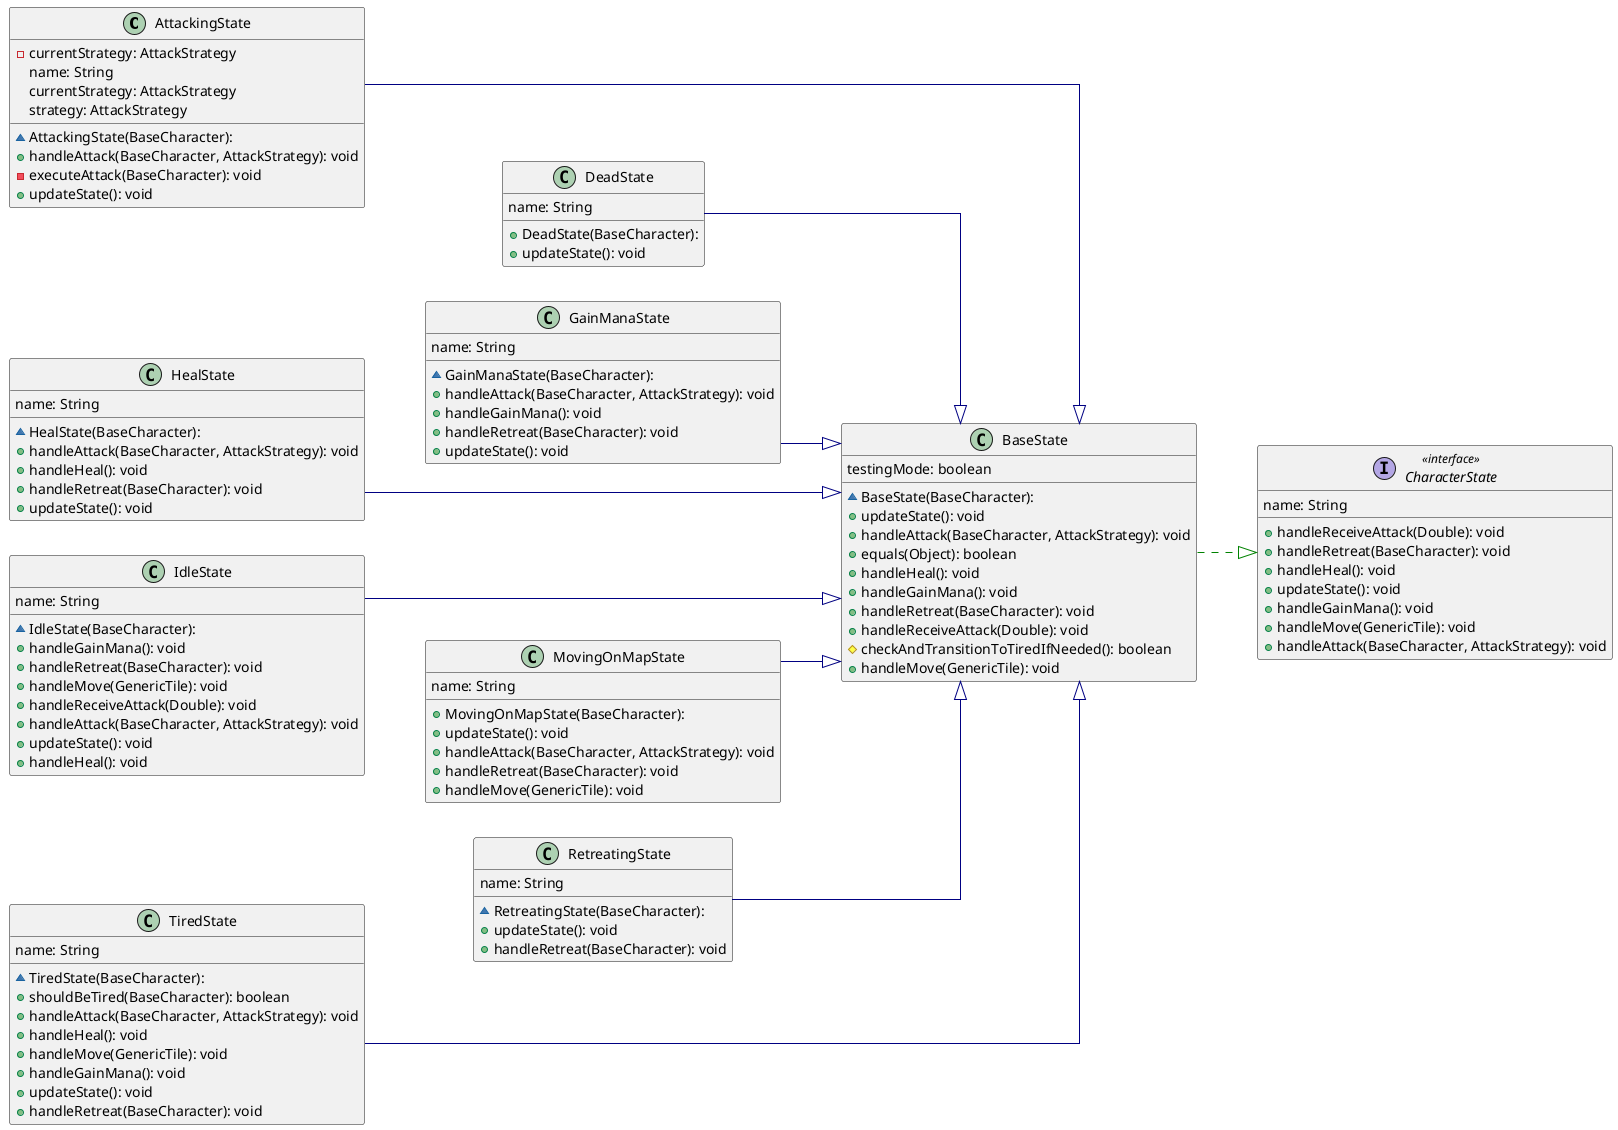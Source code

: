 @startuml CharacterState

left to right direction
skinparam linetype ortho

class AttackingState {
  ~ AttackingState(BaseCharacter): 
  - currentStrategy: AttackStrategy
  + handleAttack(BaseCharacter, AttackStrategy): void
  - executeAttack(BaseCharacter): void
  + updateState(): void
   name: String
   currentStrategy: AttackStrategy
   strategy: AttackStrategy
}
class BaseState {
  ~ BaseState(BaseCharacter): 
  + updateState(): void
  + handleAttack(BaseCharacter, AttackStrategy): void
  + equals(Object): boolean
  + handleHeal(): void
  + handleGainMana(): void
  + handleRetreat(BaseCharacter): void
  + handleReceiveAttack(Double): void
  # checkAndTransitionToTiredIfNeeded(): boolean
  + handleMove(GenericTile): void
   testingMode: boolean
}
interface CharacterState << interface >> {
  + handleReceiveAttack(Double): void
  + handleRetreat(BaseCharacter): void
  + handleHeal(): void
  + updateState(): void
  + handleGainMana(): void
  + handleMove(GenericTile): void
  + handleAttack(BaseCharacter, AttackStrategy): void
   name: String
}
class DeadState {
  + DeadState(BaseCharacter): 
  + updateState(): void
   name: String
}
class GainManaState {
  ~ GainManaState(BaseCharacter): 
  + handleAttack(BaseCharacter, AttackStrategy): void
  + handleGainMana(): void
  + handleRetreat(BaseCharacter): void
  + updateState(): void
   name: String
}
class HealState {
  ~ HealState(BaseCharacter): 
  + handleAttack(BaseCharacter, AttackStrategy): void
  + handleHeal(): void
  + handleRetreat(BaseCharacter): void
  + updateState(): void
   name: String
}
class IdleState {
  ~ IdleState(BaseCharacter): 
  + handleGainMana(): void
  + handleRetreat(BaseCharacter): void
  + handleMove(GenericTile): void
  + handleReceiveAttack(Double): void
  + handleAttack(BaseCharacter, AttackStrategy): void
  + updateState(): void
  + handleHeal(): void
   name: String
}
class MovingOnMapState {
  + MovingOnMapState(BaseCharacter): 
  + updateState(): void
  + handleAttack(BaseCharacter, AttackStrategy): void
  + handleRetreat(BaseCharacter): void
  + handleMove(GenericTile): void
   name: String
}
class RetreatingState {
  ~ RetreatingState(BaseCharacter): 
  + updateState(): void
  + handleRetreat(BaseCharacter): void
   name: String
}
class TiredState {
  ~ TiredState(BaseCharacter): 
  + shouldBeTired(BaseCharacter): boolean
  + handleAttack(BaseCharacter, AttackStrategy): void
  + handleHeal(): void
  + handleMove(GenericTile): void
  + handleGainMana(): void
  + updateState(): void
  + handleRetreat(BaseCharacter): void
   name: String
}

AttackingState    -[#000082,plain]--^  BaseState
BaseState         -[#008200,dashed]-^  CharacterState   
DeadState         -[#000082,plain]-^  BaseState
GainManaState     -[#000082,plain]-^  BaseState
HealState         -[#000082,plain]--^  BaseState
IdleState         -[#000082,plain]--^  BaseState
MovingOnMapState  -[#000082,plain]-^  BaseState
RetreatingState   -[#000082,plain]-^  BaseState        
TiredState        -[#000082,plain]--^  BaseState
@enduml
